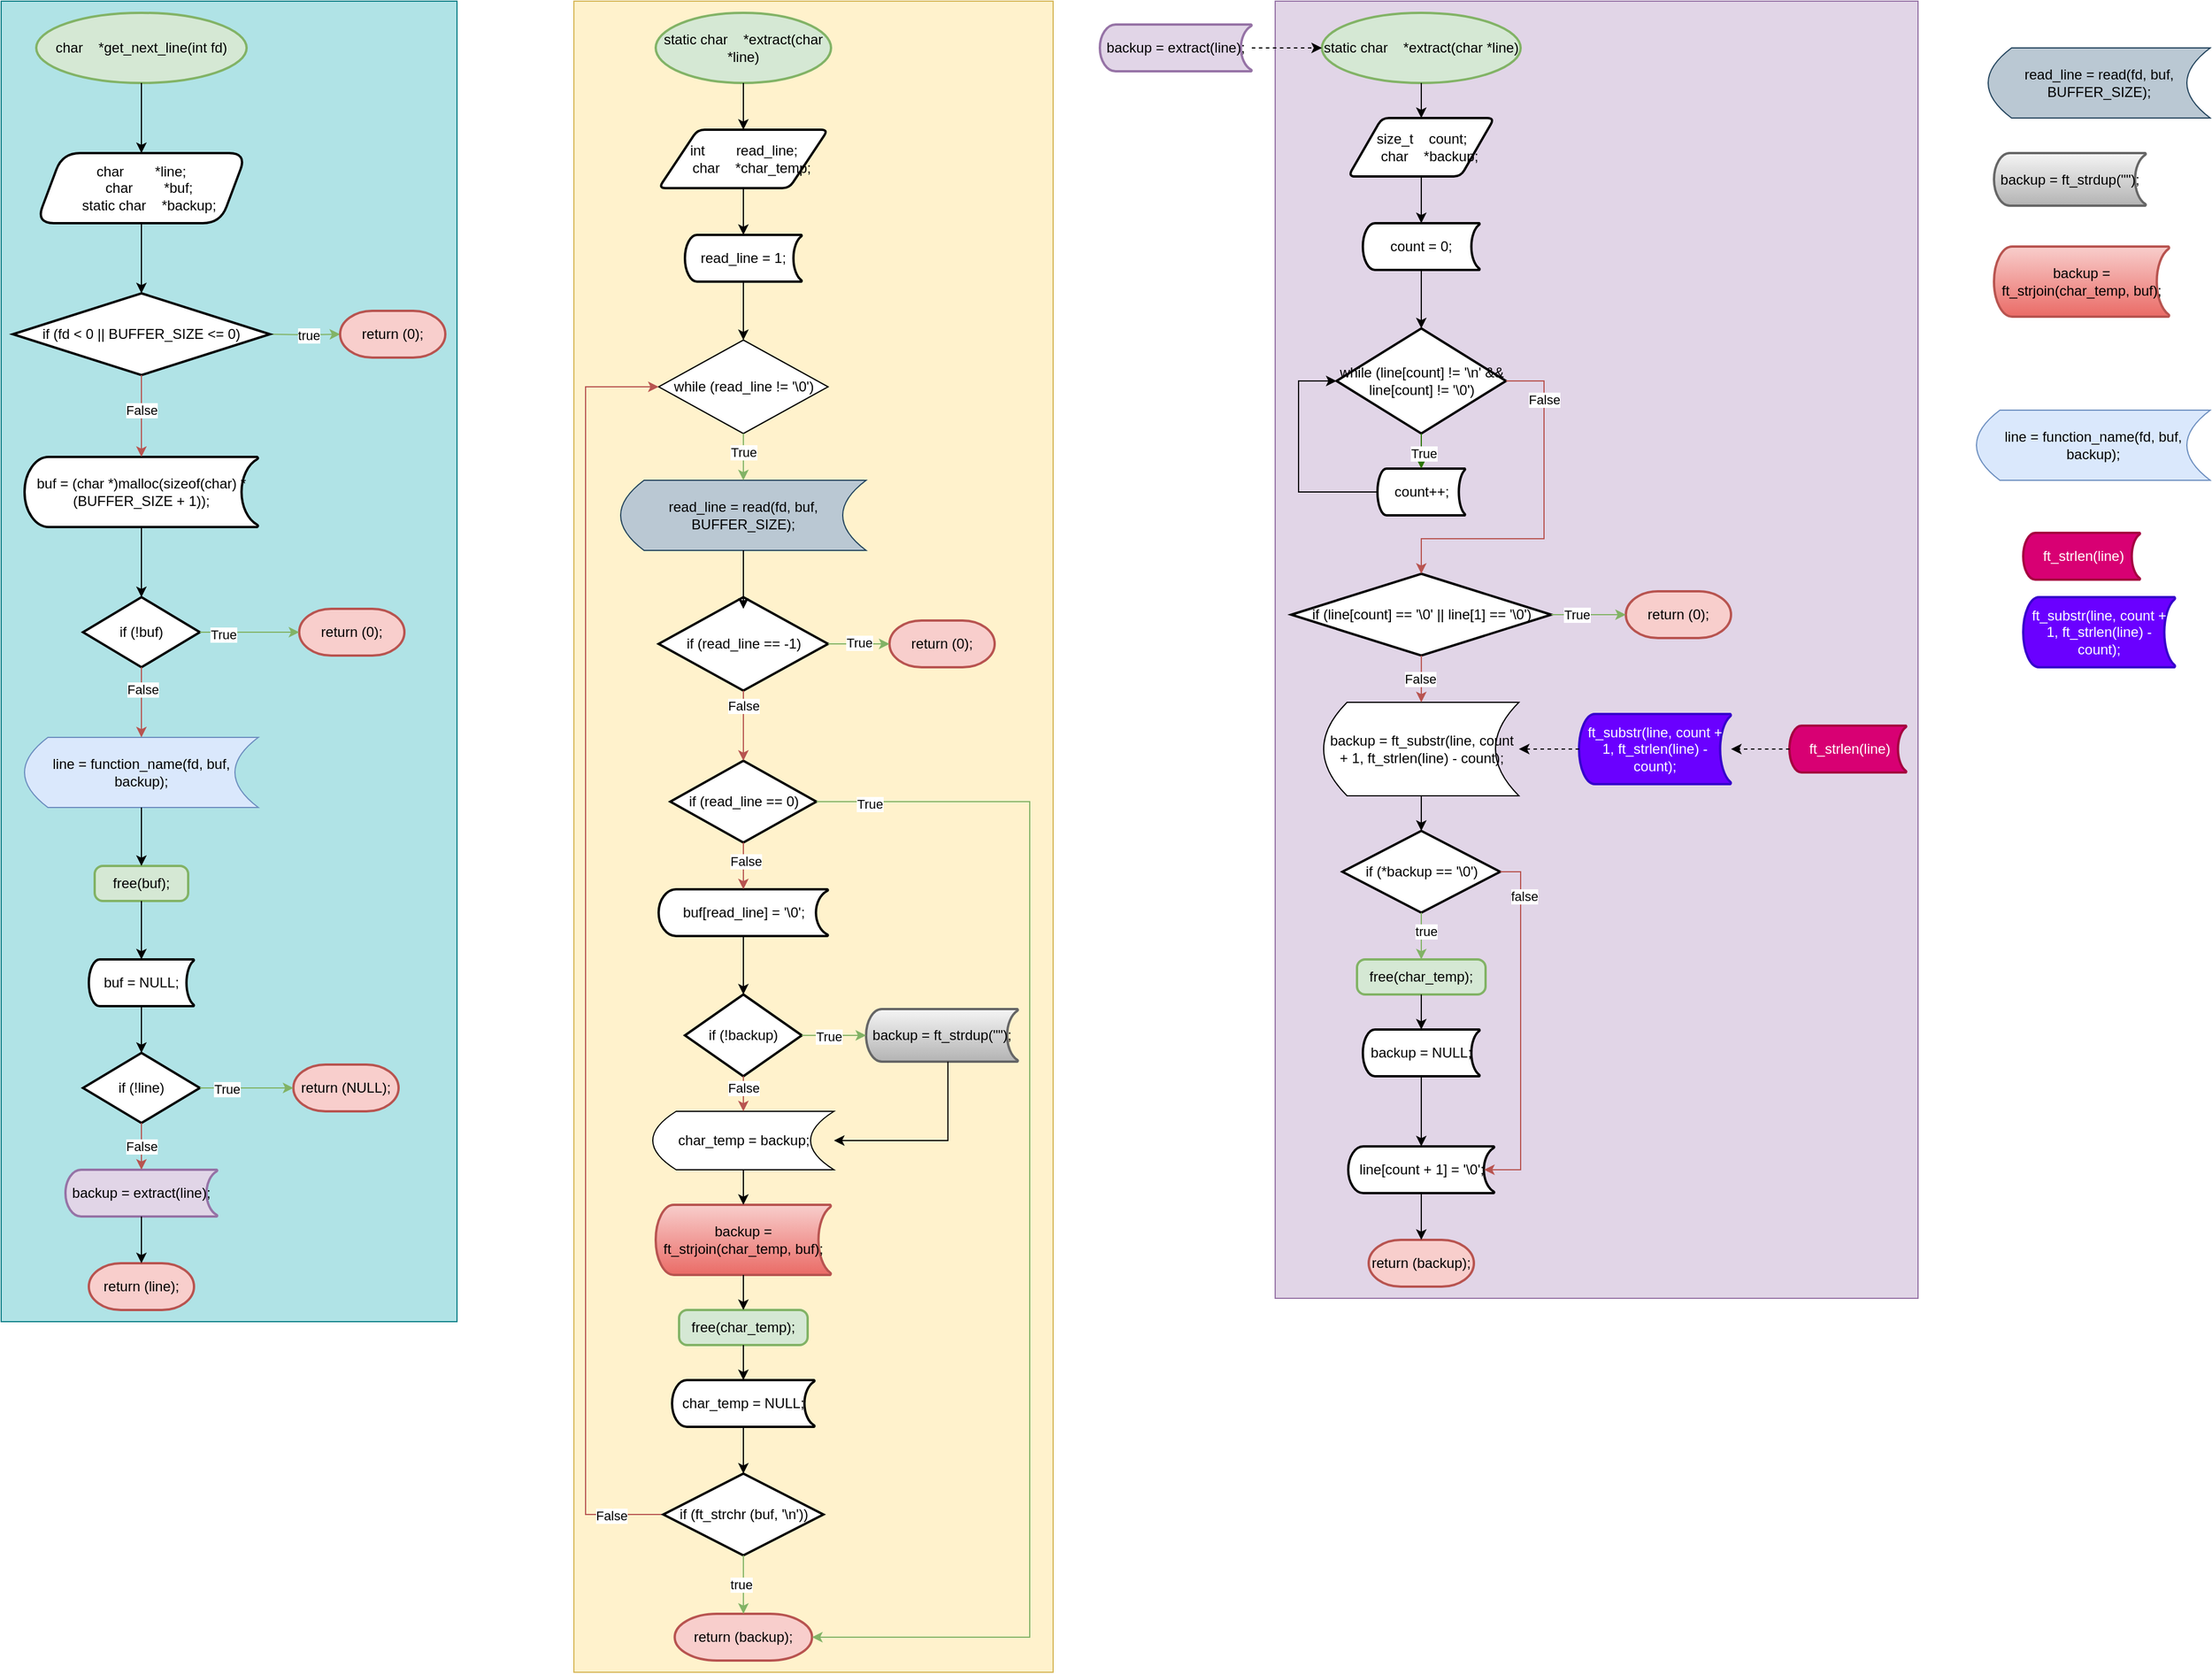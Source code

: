 <mxfile version="21.6.8" type="github">
  <diagram name="Page-1" id="OSPce-yFw67WcBIM2orQ">
    <mxGraphModel dx="1289" dy="1126" grid="1" gridSize="10" guides="1" tooltips="1" connect="1" arrows="1" fold="1" page="1" pageScale="1" pageWidth="850" pageHeight="1100" math="0" shadow="0">
      <root>
        <mxCell id="0" />
        <mxCell id="1" parent="0" />
        <mxCell id="i4OlTnIS3b3Mg1XfSlxI-17" value="line = function_name(fd, buf, backup);" style="shape=dataStorage;whiteSpace=wrap;html=1;fixedSize=1;fillColor=#dae8fc;strokeColor=#6c8ebf;" vertex="1" parent="1">
          <mxGeometry x="1690" y="350" width="200" height="60" as="geometry" />
        </mxCell>
        <mxCell id="i4OlTnIS3b3Mg1XfSlxI-40" value="" style="group" vertex="1" connectable="0" parent="1">
          <mxGeometry width="390" height="1130" as="geometry" />
        </mxCell>
        <mxCell id="i4OlTnIS3b3Mg1XfSlxI-39" value="" style="group;fillColor=#b0e3e6;strokeColor=#0e8088;container=0;" vertex="1" connectable="0" parent="i4OlTnIS3b3Mg1XfSlxI-40">
          <mxGeometry width="390" height="1130" as="geometry" />
        </mxCell>
        <mxCell id="i4OlTnIS3b3Mg1XfSlxI-1" value="char&amp;nbsp;&amp;nbsp;&amp;nbsp; *get_next_line(int fd)" style="strokeWidth=2;html=1;shape=mxgraph.flowchart.start_1;whiteSpace=wrap;fillColor=#d5e8d4;strokeColor=#82b366;" vertex="1" parent="i4OlTnIS3b3Mg1XfSlxI-40">
          <mxGeometry x="30" y="10" width="180" height="60" as="geometry" />
        </mxCell>
        <mxCell id="i4OlTnIS3b3Mg1XfSlxI-2" value="char&amp;nbsp;&amp;nbsp;&amp;nbsp; &amp;nbsp;&amp;nbsp;&amp;nbsp; *line;&lt;br&gt;&amp;nbsp;&amp;nbsp; &amp;nbsp;char&amp;nbsp;&amp;nbsp;&amp;nbsp; &amp;nbsp;&amp;nbsp;&amp;nbsp; *buf;&lt;br&gt;&amp;nbsp;&amp;nbsp; &amp;nbsp;static char&amp;nbsp;&amp;nbsp;&amp;nbsp; *backup;" style="shape=parallelogram;html=1;strokeWidth=2;perimeter=parallelogramPerimeter;whiteSpace=wrap;rounded=1;arcSize=30;size=0.125;" vertex="1" parent="i4OlTnIS3b3Mg1XfSlxI-40">
          <mxGeometry x="30" y="130" width="180" height="60" as="geometry" />
        </mxCell>
        <mxCell id="i4OlTnIS3b3Mg1XfSlxI-3" style="edgeStyle=orthogonalEdgeStyle;rounded=0;orthogonalLoop=1;jettySize=auto;html=1;" edge="1" parent="i4OlTnIS3b3Mg1XfSlxI-40" source="i4OlTnIS3b3Mg1XfSlxI-1" target="i4OlTnIS3b3Mg1XfSlxI-2">
          <mxGeometry relative="1" as="geometry" />
        </mxCell>
        <mxCell id="i4OlTnIS3b3Mg1XfSlxI-28" style="edgeStyle=orthogonalEdgeStyle;rounded=0;orthogonalLoop=1;jettySize=auto;html=1;fillColor=#d5e8d4;strokeColor=#82b366;entryX=0;entryY=0.5;entryDx=0;entryDy=0;entryPerimeter=0;" edge="1" parent="i4OlTnIS3b3Mg1XfSlxI-40" target="i4OlTnIS3b3Mg1XfSlxI-7">
          <mxGeometry relative="1" as="geometry">
            <mxPoint x="228" y="285" as="sourcePoint" />
            <mxPoint x="288" y="285" as="targetPoint" />
          </mxGeometry>
        </mxCell>
        <mxCell id="i4OlTnIS3b3Mg1XfSlxI-31" value="true" style="edgeLabel;html=1;align=center;verticalAlign=middle;resizable=0;points=[];" vertex="1" connectable="0" parent="i4OlTnIS3b3Mg1XfSlxI-28">
          <mxGeometry y="-3" relative="1" as="geometry">
            <mxPoint as="offset" />
          </mxGeometry>
        </mxCell>
        <mxCell id="i4OlTnIS3b3Mg1XfSlxI-4" value="if (fd &amp;lt; 0 || BUFFER_SIZE &amp;lt;= 0)" style="strokeWidth=2;html=1;shape=mxgraph.flowchart.decision;whiteSpace=wrap;" vertex="1" parent="i4OlTnIS3b3Mg1XfSlxI-40">
          <mxGeometry x="10" y="250" width="220" height="70" as="geometry" />
        </mxCell>
        <mxCell id="i4OlTnIS3b3Mg1XfSlxI-18" style="edgeStyle=orthogonalEdgeStyle;rounded=0;orthogonalLoop=1;jettySize=auto;html=1;" edge="1" parent="i4OlTnIS3b3Mg1XfSlxI-40" source="i4OlTnIS3b3Mg1XfSlxI-2" target="i4OlTnIS3b3Mg1XfSlxI-4">
          <mxGeometry relative="1" as="geometry" />
        </mxCell>
        <mxCell id="i4OlTnIS3b3Mg1XfSlxI-5" value="buf = (char *)malloc(sizeof(char) * (BUFFER_SIZE + 1));" style="strokeWidth=2;html=1;shape=mxgraph.flowchart.stored_data;whiteSpace=wrap;" vertex="1" parent="i4OlTnIS3b3Mg1XfSlxI-40">
          <mxGeometry x="20" y="390" width="200" height="60" as="geometry" />
        </mxCell>
        <mxCell id="i4OlTnIS3b3Mg1XfSlxI-19" style="edgeStyle=orthogonalEdgeStyle;rounded=0;orthogonalLoop=1;jettySize=auto;html=1;fillColor=#f8cecc;strokeColor=#b85450;" edge="1" parent="i4OlTnIS3b3Mg1XfSlxI-40" source="i4OlTnIS3b3Mg1XfSlxI-4" target="i4OlTnIS3b3Mg1XfSlxI-5">
          <mxGeometry relative="1" as="geometry" />
        </mxCell>
        <mxCell id="i4OlTnIS3b3Mg1XfSlxI-36" value="False" style="edgeLabel;html=1;align=center;verticalAlign=middle;resizable=0;points=[];" vertex="1" connectable="0" parent="i4OlTnIS3b3Mg1XfSlxI-19">
          <mxGeometry x="0.057" y="2" relative="1" as="geometry">
            <mxPoint x="-2" y="-7" as="offset" />
          </mxGeometry>
        </mxCell>
        <mxCell id="i4OlTnIS3b3Mg1XfSlxI-6" value="if (!buf)" style="strokeWidth=2;html=1;shape=mxgraph.flowchart.decision;whiteSpace=wrap;" vertex="1" parent="i4OlTnIS3b3Mg1XfSlxI-40">
          <mxGeometry x="70" y="510" width="100" height="60" as="geometry" />
        </mxCell>
        <mxCell id="i4OlTnIS3b3Mg1XfSlxI-20" style="edgeStyle=orthogonalEdgeStyle;rounded=0;orthogonalLoop=1;jettySize=auto;html=1;" edge="1" parent="i4OlTnIS3b3Mg1XfSlxI-40" source="i4OlTnIS3b3Mg1XfSlxI-5" target="i4OlTnIS3b3Mg1XfSlxI-6">
          <mxGeometry relative="1" as="geometry" />
        </mxCell>
        <mxCell id="i4OlTnIS3b3Mg1XfSlxI-7" value="return (0);" style="strokeWidth=2;html=1;shape=mxgraph.flowchart.terminator;whiteSpace=wrap;fillColor=#f8cecc;strokeColor=#b85450;" vertex="1" parent="i4OlTnIS3b3Mg1XfSlxI-40">
          <mxGeometry x="290" y="265" width="90" height="40" as="geometry" />
        </mxCell>
        <mxCell id="i4OlTnIS3b3Mg1XfSlxI-8" value="return (0);" style="strokeWidth=2;html=1;shape=mxgraph.flowchart.terminator;whiteSpace=wrap;fillColor=#f8cecc;strokeColor=#b85450;" vertex="1" parent="i4OlTnIS3b3Mg1XfSlxI-40">
          <mxGeometry x="255" y="520" width="90" height="40" as="geometry" />
        </mxCell>
        <mxCell id="i4OlTnIS3b3Mg1XfSlxI-27" style="edgeStyle=orthogonalEdgeStyle;rounded=0;orthogonalLoop=1;jettySize=auto;html=1;fillColor=#d5e8d4;strokeColor=#82b366;" edge="1" parent="i4OlTnIS3b3Mg1XfSlxI-40" source="i4OlTnIS3b3Mg1XfSlxI-6" target="i4OlTnIS3b3Mg1XfSlxI-8">
          <mxGeometry relative="1" as="geometry" />
        </mxCell>
        <mxCell id="i4OlTnIS3b3Mg1XfSlxI-32" value="True" style="edgeLabel;html=1;align=center;verticalAlign=middle;resizable=0;points=[];" vertex="1" connectable="0" parent="i4OlTnIS3b3Mg1XfSlxI-27">
          <mxGeometry x="-0.529" y="-2" relative="1" as="geometry">
            <mxPoint as="offset" />
          </mxGeometry>
        </mxCell>
        <mxCell id="i4OlTnIS3b3Mg1XfSlxI-9" value="line = function_name(fd, buf, backup);" style="shape=dataStorage;whiteSpace=wrap;html=1;fixedSize=1;fillColor=#dae8fc;strokeColor=#6c8ebf;" vertex="1" parent="i4OlTnIS3b3Mg1XfSlxI-40">
          <mxGeometry x="20" y="630" width="200" height="60" as="geometry" />
        </mxCell>
        <mxCell id="i4OlTnIS3b3Mg1XfSlxI-21" style="edgeStyle=orthogonalEdgeStyle;rounded=0;orthogonalLoop=1;jettySize=auto;html=1;entryX=0.5;entryY=0;entryDx=0;entryDy=0;fillColor=#f8cecc;strokeColor=#b85450;" edge="1" parent="i4OlTnIS3b3Mg1XfSlxI-40" source="i4OlTnIS3b3Mg1XfSlxI-6" target="i4OlTnIS3b3Mg1XfSlxI-9">
          <mxGeometry relative="1" as="geometry" />
        </mxCell>
        <mxCell id="i4OlTnIS3b3Mg1XfSlxI-35" value="False" style="edgeLabel;html=1;align=center;verticalAlign=middle;resizable=0;points=[];" vertex="1" connectable="0" parent="i4OlTnIS3b3Mg1XfSlxI-21">
          <mxGeometry x="-0.367" y="1" relative="1" as="geometry">
            <mxPoint as="offset" />
          </mxGeometry>
        </mxCell>
        <mxCell id="i4OlTnIS3b3Mg1XfSlxI-11" value="free(buf);" style="rounded=1;whiteSpace=wrap;html=1;absoluteArcSize=1;arcSize=14;strokeWidth=2;fillColor=#d5e8d4;strokeColor=#82b366;" vertex="1" parent="i4OlTnIS3b3Mg1XfSlxI-40">
          <mxGeometry x="80" y="740" width="80" height="30" as="geometry" />
        </mxCell>
        <mxCell id="i4OlTnIS3b3Mg1XfSlxI-22" style="edgeStyle=orthogonalEdgeStyle;rounded=0;orthogonalLoop=1;jettySize=auto;html=1;" edge="1" parent="i4OlTnIS3b3Mg1XfSlxI-40" source="i4OlTnIS3b3Mg1XfSlxI-9" target="i4OlTnIS3b3Mg1XfSlxI-11">
          <mxGeometry relative="1" as="geometry" />
        </mxCell>
        <mxCell id="i4OlTnIS3b3Mg1XfSlxI-12" value="buf = NULL;" style="strokeWidth=2;html=1;shape=mxgraph.flowchart.stored_data;whiteSpace=wrap;" vertex="1" parent="i4OlTnIS3b3Mg1XfSlxI-40">
          <mxGeometry x="75" y="820" width="90" height="40" as="geometry" />
        </mxCell>
        <mxCell id="i4OlTnIS3b3Mg1XfSlxI-23" style="edgeStyle=orthogonalEdgeStyle;rounded=0;orthogonalLoop=1;jettySize=auto;html=1;entryX=0.5;entryY=0;entryDx=0;entryDy=0;entryPerimeter=0;" edge="1" parent="i4OlTnIS3b3Mg1XfSlxI-40" source="i4OlTnIS3b3Mg1XfSlxI-11" target="i4OlTnIS3b3Mg1XfSlxI-12">
          <mxGeometry relative="1" as="geometry" />
        </mxCell>
        <mxCell id="i4OlTnIS3b3Mg1XfSlxI-13" value="if (!line)" style="strokeWidth=2;html=1;shape=mxgraph.flowchart.decision;whiteSpace=wrap;" vertex="1" parent="i4OlTnIS3b3Mg1XfSlxI-40">
          <mxGeometry x="70" y="900" width="100" height="60" as="geometry" />
        </mxCell>
        <mxCell id="i4OlTnIS3b3Mg1XfSlxI-24" style="edgeStyle=orthogonalEdgeStyle;rounded=0;orthogonalLoop=1;jettySize=auto;html=1;" edge="1" parent="i4OlTnIS3b3Mg1XfSlxI-40" source="i4OlTnIS3b3Mg1XfSlxI-12" target="i4OlTnIS3b3Mg1XfSlxI-13">
          <mxGeometry relative="1" as="geometry" />
        </mxCell>
        <mxCell id="i4OlTnIS3b3Mg1XfSlxI-14" value="backup = extract(line);" style="strokeWidth=2;html=1;shape=mxgraph.flowchart.stored_data;whiteSpace=wrap;fillColor=#e1d5e7;strokeColor=#9673a6;" vertex="1" parent="i4OlTnIS3b3Mg1XfSlxI-40">
          <mxGeometry x="55" y="1000" width="130" height="40" as="geometry" />
        </mxCell>
        <mxCell id="i4OlTnIS3b3Mg1XfSlxI-25" style="edgeStyle=orthogonalEdgeStyle;rounded=0;orthogonalLoop=1;jettySize=auto;html=1;fillColor=#f8cecc;strokeColor=#b85450;" edge="1" parent="i4OlTnIS3b3Mg1XfSlxI-40" source="i4OlTnIS3b3Mg1XfSlxI-13" target="i4OlTnIS3b3Mg1XfSlxI-14">
          <mxGeometry relative="1" as="geometry" />
        </mxCell>
        <mxCell id="i4OlTnIS3b3Mg1XfSlxI-34" value="False" style="edgeLabel;html=1;align=center;verticalAlign=middle;resizable=0;points=[];" vertex="1" connectable="0" parent="i4OlTnIS3b3Mg1XfSlxI-25">
          <mxGeometry relative="1" as="geometry">
            <mxPoint as="offset" />
          </mxGeometry>
        </mxCell>
        <mxCell id="i4OlTnIS3b3Mg1XfSlxI-15" value="return (line);" style="strokeWidth=2;html=1;shape=mxgraph.flowchart.terminator;whiteSpace=wrap;fillColor=#f8cecc;strokeColor=#b85450;" vertex="1" parent="i4OlTnIS3b3Mg1XfSlxI-40">
          <mxGeometry x="75" y="1080" width="90" height="40" as="geometry" />
        </mxCell>
        <mxCell id="i4OlTnIS3b3Mg1XfSlxI-26" style="edgeStyle=orthogonalEdgeStyle;rounded=0;orthogonalLoop=1;jettySize=auto;html=1;" edge="1" parent="i4OlTnIS3b3Mg1XfSlxI-40" source="i4OlTnIS3b3Mg1XfSlxI-14" target="i4OlTnIS3b3Mg1XfSlxI-15">
          <mxGeometry relative="1" as="geometry" />
        </mxCell>
        <mxCell id="i4OlTnIS3b3Mg1XfSlxI-29" value="return (NULL);" style="strokeWidth=2;html=1;shape=mxgraph.flowchart.terminator;whiteSpace=wrap;fillColor=#f8cecc;strokeColor=#b85450;" vertex="1" parent="i4OlTnIS3b3Mg1XfSlxI-40">
          <mxGeometry x="250" y="910" width="90" height="40" as="geometry" />
        </mxCell>
        <mxCell id="i4OlTnIS3b3Mg1XfSlxI-30" style="edgeStyle=orthogonalEdgeStyle;rounded=0;orthogonalLoop=1;jettySize=auto;html=1;fillColor=#d5e8d4;strokeColor=#82b366;" edge="1" parent="i4OlTnIS3b3Mg1XfSlxI-40" source="i4OlTnIS3b3Mg1XfSlxI-13" target="i4OlTnIS3b3Mg1XfSlxI-29">
          <mxGeometry relative="1" as="geometry" />
        </mxCell>
        <mxCell id="i4OlTnIS3b3Mg1XfSlxI-33" value="True" style="edgeLabel;html=1;align=center;verticalAlign=middle;resizable=0;points=[];" vertex="1" connectable="0" parent="i4OlTnIS3b3Mg1XfSlxI-30">
          <mxGeometry x="-0.425" y="-1" relative="1" as="geometry">
            <mxPoint as="offset" />
          </mxGeometry>
        </mxCell>
        <mxCell id="i4OlTnIS3b3Mg1XfSlxI-46" value="read_line = read(fd, buf, BUFFER_SIZE);" style="shape=dataStorage;whiteSpace=wrap;html=1;fixedSize=1;fillColor=#bac8d3;strokeColor=#23445d;" vertex="1" parent="1">
          <mxGeometry x="1700" y="40" width="190" height="60" as="geometry" />
        </mxCell>
        <mxCell id="i4OlTnIS3b3Mg1XfSlxI-52" value="backup = ft_strdup(&quot;&quot;);" style="strokeWidth=2;html=1;shape=mxgraph.flowchart.stored_data;whiteSpace=wrap;fillColor=#f5f5f5;gradientColor=#b3b3b3;strokeColor=#666666;" vertex="1" parent="1">
          <mxGeometry x="1705" y="130" width="130" height="45" as="geometry" />
        </mxCell>
        <mxCell id="i4OlTnIS3b3Mg1XfSlxI-55" value="backup = ft_strjoin(char_temp, buf);" style="strokeWidth=2;html=1;shape=mxgraph.flowchart.stored_data;whiteSpace=wrap;fillColor=#f8cecc;gradientColor=#ea6b66;strokeColor=#b85450;" vertex="1" parent="1">
          <mxGeometry x="1705" y="210" width="150" height="60" as="geometry" />
        </mxCell>
        <mxCell id="i4OlTnIS3b3Mg1XfSlxI-141" value="&amp;nbsp;ft_strlen(line)" style="strokeWidth=2;html=1;shape=mxgraph.flowchart.stored_data;whiteSpace=wrap;fillColor=#d80073;strokeColor=#A50040;fontColor=#ffffff;" vertex="1" parent="1">
          <mxGeometry x="1730" y="455" width="100" height="40" as="geometry" />
        </mxCell>
        <mxCell id="i4OlTnIS3b3Mg1XfSlxI-142" value="ft_substr(line, count + 1, ft_strlen(line) - count);" style="strokeWidth=2;html=1;shape=mxgraph.flowchart.stored_data;whiteSpace=wrap;fillColor=#6a00ff;strokeColor=#3700CC;fontColor=#ffffff;" vertex="1" parent="1">
          <mxGeometry x="1730" y="510" width="130" height="60" as="geometry" />
        </mxCell>
        <mxCell id="i4OlTnIS3b3Mg1XfSlxI-127" value="" style="group" vertex="1" connectable="0" parent="1">
          <mxGeometry x="480" width="420" height="1430" as="geometry" />
        </mxCell>
        <mxCell id="i4OlTnIS3b3Mg1XfSlxI-129" value="" style="group" vertex="1" connectable="0" parent="i4OlTnIS3b3Mg1XfSlxI-127">
          <mxGeometry x="10" width="410" height="1430" as="geometry" />
        </mxCell>
        <mxCell id="i4OlTnIS3b3Mg1XfSlxI-126" value="" style="group;fillColor=#fff2cc;strokeColor=#d6b656;container=0;" vertex="1" connectable="0" parent="i4OlTnIS3b3Mg1XfSlxI-129">
          <mxGeometry width="410" height="1430" as="geometry" />
        </mxCell>
        <mxCell id="i4OlTnIS3b3Mg1XfSlxI-41" value="static char&amp;nbsp;&amp;nbsp;&amp;nbsp; *extract(char *line)" style="strokeWidth=2;html=1;shape=mxgraph.flowchart.start_1;whiteSpace=wrap;fillColor=#d5e8d4;strokeColor=#82b366;" vertex="1" parent="i4OlTnIS3b3Mg1XfSlxI-129">
          <mxGeometry x="70" y="10" width="150" height="60" as="geometry" />
        </mxCell>
        <mxCell id="i4OlTnIS3b3Mg1XfSlxI-42" value="int&amp;nbsp;&amp;nbsp;&amp;nbsp; &amp;nbsp;&amp;nbsp;&amp;nbsp; read_line;&lt;br&gt;&amp;nbsp;&amp;nbsp; &amp;nbsp;char&amp;nbsp;&amp;nbsp;&amp;nbsp; *char_temp;" style="shape=parallelogram;html=1;strokeWidth=2;perimeter=parallelogramPerimeter;whiteSpace=wrap;rounded=1;arcSize=12;size=0.23;" vertex="1" parent="i4OlTnIS3b3Mg1XfSlxI-129">
          <mxGeometry x="72.5" y="110" width="145" height="50" as="geometry" />
        </mxCell>
        <mxCell id="i4OlTnIS3b3Mg1XfSlxI-98" style="edgeStyle=orthogonalEdgeStyle;rounded=0;orthogonalLoop=1;jettySize=auto;html=1;" edge="1" parent="i4OlTnIS3b3Mg1XfSlxI-129" source="i4OlTnIS3b3Mg1XfSlxI-41" target="i4OlTnIS3b3Mg1XfSlxI-42">
          <mxGeometry relative="1" as="geometry" />
        </mxCell>
        <mxCell id="i4OlTnIS3b3Mg1XfSlxI-43" value="read_line = 1;" style="strokeWidth=2;html=1;shape=mxgraph.flowchart.stored_data;whiteSpace=wrap;" vertex="1" parent="i4OlTnIS3b3Mg1XfSlxI-129">
          <mxGeometry x="95" y="200" width="100" height="40" as="geometry" />
        </mxCell>
        <mxCell id="i4OlTnIS3b3Mg1XfSlxI-99" style="edgeStyle=orthogonalEdgeStyle;rounded=0;orthogonalLoop=1;jettySize=auto;html=1;entryX=0.5;entryY=0;entryDx=0;entryDy=0;entryPerimeter=0;" edge="1" parent="i4OlTnIS3b3Mg1XfSlxI-129" source="i4OlTnIS3b3Mg1XfSlxI-42" target="i4OlTnIS3b3Mg1XfSlxI-43">
          <mxGeometry relative="1" as="geometry" />
        </mxCell>
        <mxCell id="i4OlTnIS3b3Mg1XfSlxI-44" value="while (read_line != &#39;\0&#39;)" style="rhombus;whiteSpace=wrap;html=1;" vertex="1" parent="i4OlTnIS3b3Mg1XfSlxI-129">
          <mxGeometry x="72.5" y="290" width="145" height="80" as="geometry" />
        </mxCell>
        <mxCell id="i4OlTnIS3b3Mg1XfSlxI-100" style="edgeStyle=orthogonalEdgeStyle;rounded=0;orthogonalLoop=1;jettySize=auto;html=1;" edge="1" parent="i4OlTnIS3b3Mg1XfSlxI-129" source="i4OlTnIS3b3Mg1XfSlxI-43" target="i4OlTnIS3b3Mg1XfSlxI-44">
          <mxGeometry relative="1" as="geometry" />
        </mxCell>
        <mxCell id="i4OlTnIS3b3Mg1XfSlxI-45" value="read_line = read(fd, buf, BUFFER_SIZE);" style="shape=dataStorage;whiteSpace=wrap;html=1;fixedSize=1;fillColor=#bac8d3;strokeColor=#23445d;" vertex="1" parent="i4OlTnIS3b3Mg1XfSlxI-129">
          <mxGeometry x="40" y="410" width="210" height="60" as="geometry" />
        </mxCell>
        <mxCell id="i4OlTnIS3b3Mg1XfSlxI-101" style="edgeStyle=orthogonalEdgeStyle;rounded=0;orthogonalLoop=1;jettySize=auto;html=1;fillColor=#d5e8d4;strokeColor=#82b366;" edge="1" parent="i4OlTnIS3b3Mg1XfSlxI-129" source="i4OlTnIS3b3Mg1XfSlxI-44" target="i4OlTnIS3b3Mg1XfSlxI-45">
          <mxGeometry relative="1" as="geometry" />
        </mxCell>
        <mxCell id="i4OlTnIS3b3Mg1XfSlxI-105" value="True" style="edgeLabel;html=1;align=center;verticalAlign=middle;resizable=0;points=[];" vertex="1" connectable="0" parent="i4OlTnIS3b3Mg1XfSlxI-101">
          <mxGeometry x="-0.221" relative="1" as="geometry">
            <mxPoint as="offset" />
          </mxGeometry>
        </mxCell>
        <mxCell id="i4OlTnIS3b3Mg1XfSlxI-47" value="if (read_line == -1)" style="strokeWidth=2;html=1;shape=mxgraph.flowchart.decision;whiteSpace=wrap;" vertex="1" parent="i4OlTnIS3b3Mg1XfSlxI-129">
          <mxGeometry x="72.5" y="510" width="145" height="80" as="geometry" />
        </mxCell>
        <mxCell id="i4OlTnIS3b3Mg1XfSlxI-102" style="edgeStyle=orthogonalEdgeStyle;rounded=0;orthogonalLoop=1;jettySize=auto;html=1;entryX=0.5;entryY=0.125;entryDx=0;entryDy=0;entryPerimeter=0;" edge="1" parent="i4OlTnIS3b3Mg1XfSlxI-129" source="i4OlTnIS3b3Mg1XfSlxI-45" target="i4OlTnIS3b3Mg1XfSlxI-47">
          <mxGeometry relative="1" as="geometry" />
        </mxCell>
        <mxCell id="i4OlTnIS3b3Mg1XfSlxI-48" value="if (read_line == 0)" style="strokeWidth=2;html=1;shape=mxgraph.flowchart.decision;whiteSpace=wrap;" vertex="1" parent="i4OlTnIS3b3Mg1XfSlxI-129">
          <mxGeometry x="82.5" y="650" width="125" height="70" as="geometry" />
        </mxCell>
        <mxCell id="i4OlTnIS3b3Mg1XfSlxI-103" style="edgeStyle=orthogonalEdgeStyle;rounded=0;orthogonalLoop=1;jettySize=auto;html=1;fillColor=#f8cecc;strokeColor=#b85450;" edge="1" parent="i4OlTnIS3b3Mg1XfSlxI-129" source="i4OlTnIS3b3Mg1XfSlxI-47" target="i4OlTnIS3b3Mg1XfSlxI-48">
          <mxGeometry relative="1" as="geometry" />
        </mxCell>
        <mxCell id="i4OlTnIS3b3Mg1XfSlxI-104" value="False" style="edgeLabel;html=1;align=center;verticalAlign=middle;resizable=0;points=[];" vertex="1" connectable="0" parent="i4OlTnIS3b3Mg1XfSlxI-103">
          <mxGeometry x="-0.559" relative="1" as="geometry">
            <mxPoint as="offset" />
          </mxGeometry>
        </mxCell>
        <mxCell id="i4OlTnIS3b3Mg1XfSlxI-49" value="buf[read_line] = &#39;\0&#39;;" style="strokeWidth=2;html=1;shape=mxgraph.flowchart.stored_data;whiteSpace=wrap;" vertex="1" parent="i4OlTnIS3b3Mg1XfSlxI-129">
          <mxGeometry x="72.5" y="760" width="145" height="40" as="geometry" />
        </mxCell>
        <mxCell id="i4OlTnIS3b3Mg1XfSlxI-108" style="edgeStyle=orthogonalEdgeStyle;rounded=0;orthogonalLoop=1;jettySize=auto;html=1;fillColor=#f8cecc;strokeColor=#b85450;" edge="1" parent="i4OlTnIS3b3Mg1XfSlxI-129" source="i4OlTnIS3b3Mg1XfSlxI-48" target="i4OlTnIS3b3Mg1XfSlxI-49">
          <mxGeometry relative="1" as="geometry" />
        </mxCell>
        <mxCell id="i4OlTnIS3b3Mg1XfSlxI-110" value="False" style="edgeLabel;html=1;align=center;verticalAlign=middle;resizable=0;points=[];" vertex="1" connectable="0" parent="i4OlTnIS3b3Mg1XfSlxI-108">
          <mxGeometry x="-0.191" y="2" relative="1" as="geometry">
            <mxPoint as="offset" />
          </mxGeometry>
        </mxCell>
        <mxCell id="i4OlTnIS3b3Mg1XfSlxI-50" value="if (!backup)" style="strokeWidth=2;html=1;shape=mxgraph.flowchart.decision;whiteSpace=wrap;" vertex="1" parent="i4OlTnIS3b3Mg1XfSlxI-129">
          <mxGeometry x="95" y="850" width="100" height="70" as="geometry" />
        </mxCell>
        <mxCell id="i4OlTnIS3b3Mg1XfSlxI-111" style="edgeStyle=orthogonalEdgeStyle;rounded=0;orthogonalLoop=1;jettySize=auto;html=1;entryX=0.5;entryY=0;entryDx=0;entryDy=0;entryPerimeter=0;" edge="1" parent="i4OlTnIS3b3Mg1XfSlxI-129" source="i4OlTnIS3b3Mg1XfSlxI-49" target="i4OlTnIS3b3Mg1XfSlxI-50">
          <mxGeometry relative="1" as="geometry" />
        </mxCell>
        <mxCell id="i4OlTnIS3b3Mg1XfSlxI-51" value="backup = ft_strdup(&quot;&quot;);" style="strokeWidth=2;html=1;shape=mxgraph.flowchart.stored_data;whiteSpace=wrap;fillColor=#f5f5f5;gradientColor=#b3b3b3;strokeColor=#666666;" vertex="1" parent="i4OlTnIS3b3Mg1XfSlxI-129">
          <mxGeometry x="250" y="862.5" width="130" height="45" as="geometry" />
        </mxCell>
        <mxCell id="i4OlTnIS3b3Mg1XfSlxI-112" style="edgeStyle=orthogonalEdgeStyle;rounded=0;orthogonalLoop=1;jettySize=auto;html=1;fillColor=#d5e8d4;strokeColor=#82b366;" edge="1" parent="i4OlTnIS3b3Mg1XfSlxI-129" source="i4OlTnIS3b3Mg1XfSlxI-50" target="i4OlTnIS3b3Mg1XfSlxI-51">
          <mxGeometry relative="1" as="geometry" />
        </mxCell>
        <mxCell id="i4OlTnIS3b3Mg1XfSlxI-113" value="True" style="edgeLabel;html=1;align=center;verticalAlign=middle;resizable=0;points=[];" vertex="1" connectable="0" parent="i4OlTnIS3b3Mg1XfSlxI-112">
          <mxGeometry x="-0.181" y="-1" relative="1" as="geometry">
            <mxPoint as="offset" />
          </mxGeometry>
        </mxCell>
        <mxCell id="i4OlTnIS3b3Mg1XfSlxI-53" value="char_temp = backup;" style="shape=dataStorage;whiteSpace=wrap;html=1;fixedSize=1;" vertex="1" parent="i4OlTnIS3b3Mg1XfSlxI-129">
          <mxGeometry x="67.5" y="950" width="155" height="50" as="geometry" />
        </mxCell>
        <mxCell id="i4OlTnIS3b3Mg1XfSlxI-114" style="edgeStyle=orthogonalEdgeStyle;rounded=0;orthogonalLoop=1;jettySize=auto;html=1;fillColor=#f8cecc;strokeColor=#b85450;" edge="1" parent="i4OlTnIS3b3Mg1XfSlxI-129" source="i4OlTnIS3b3Mg1XfSlxI-50" target="i4OlTnIS3b3Mg1XfSlxI-53">
          <mxGeometry relative="1" as="geometry" />
        </mxCell>
        <mxCell id="i4OlTnIS3b3Mg1XfSlxI-115" value="False" style="edgeLabel;html=1;align=center;verticalAlign=middle;resizable=0;points=[];" vertex="1" connectable="0" parent="i4OlTnIS3b3Mg1XfSlxI-114">
          <mxGeometry x="0.541" y="5" relative="1" as="geometry">
            <mxPoint x="-5" y="-9" as="offset" />
          </mxGeometry>
        </mxCell>
        <mxCell id="i4OlTnIS3b3Mg1XfSlxI-116" style="edgeStyle=orthogonalEdgeStyle;rounded=0;orthogonalLoop=1;jettySize=auto;html=1;" edge="1" parent="i4OlTnIS3b3Mg1XfSlxI-129" source="i4OlTnIS3b3Mg1XfSlxI-51" target="i4OlTnIS3b3Mg1XfSlxI-53">
          <mxGeometry relative="1" as="geometry">
            <Array as="points">
              <mxPoint x="320" y="975" />
            </Array>
          </mxGeometry>
        </mxCell>
        <mxCell id="i4OlTnIS3b3Mg1XfSlxI-54" value="backup = ft_strjoin(char_temp, buf);" style="strokeWidth=2;html=1;shape=mxgraph.flowchart.stored_data;whiteSpace=wrap;fillColor=#f8cecc;gradientColor=#ea6b66;strokeColor=#b85450;" vertex="1" parent="i4OlTnIS3b3Mg1XfSlxI-129">
          <mxGeometry x="70" y="1030" width="150" height="60" as="geometry" />
        </mxCell>
        <mxCell id="i4OlTnIS3b3Mg1XfSlxI-117" style="edgeStyle=orthogonalEdgeStyle;rounded=0;orthogonalLoop=1;jettySize=auto;html=1;" edge="1" parent="i4OlTnIS3b3Mg1XfSlxI-129" source="i4OlTnIS3b3Mg1XfSlxI-53" target="i4OlTnIS3b3Mg1XfSlxI-54">
          <mxGeometry relative="1" as="geometry" />
        </mxCell>
        <mxCell id="i4OlTnIS3b3Mg1XfSlxI-91" value="free(char_temp);" style="rounded=1;whiteSpace=wrap;html=1;absoluteArcSize=1;arcSize=14;strokeWidth=2;fillColor=#d5e8d4;strokeColor=#82b366;" vertex="1" parent="i4OlTnIS3b3Mg1XfSlxI-129">
          <mxGeometry x="90" y="1120" width="110" height="30" as="geometry" />
        </mxCell>
        <mxCell id="i4OlTnIS3b3Mg1XfSlxI-118" style="edgeStyle=orthogonalEdgeStyle;rounded=0;orthogonalLoop=1;jettySize=auto;html=1;" edge="1" parent="i4OlTnIS3b3Mg1XfSlxI-129" source="i4OlTnIS3b3Mg1XfSlxI-54" target="i4OlTnIS3b3Mg1XfSlxI-91">
          <mxGeometry relative="1" as="geometry" />
        </mxCell>
        <mxCell id="i4OlTnIS3b3Mg1XfSlxI-92" value="char_temp = NULL;" style="strokeWidth=2;html=1;shape=mxgraph.flowchart.stored_data;whiteSpace=wrap;" vertex="1" parent="i4OlTnIS3b3Mg1XfSlxI-129">
          <mxGeometry x="84" y="1180" width="122" height="40" as="geometry" />
        </mxCell>
        <mxCell id="i4OlTnIS3b3Mg1XfSlxI-119" style="edgeStyle=orthogonalEdgeStyle;rounded=0;orthogonalLoop=1;jettySize=auto;html=1;entryX=0.5;entryY=0;entryDx=0;entryDy=0;entryPerimeter=0;" edge="1" parent="i4OlTnIS3b3Mg1XfSlxI-129" source="i4OlTnIS3b3Mg1XfSlxI-91" target="i4OlTnIS3b3Mg1XfSlxI-92">
          <mxGeometry relative="1" as="geometry" />
        </mxCell>
        <mxCell id="i4OlTnIS3b3Mg1XfSlxI-122" style="edgeStyle=orthogonalEdgeStyle;rounded=0;orthogonalLoop=1;jettySize=auto;html=1;entryX=0;entryY=0.5;entryDx=0;entryDy=0;fillColor=#f8cecc;strokeColor=#b85450;" edge="1" parent="i4OlTnIS3b3Mg1XfSlxI-129" source="i4OlTnIS3b3Mg1XfSlxI-93" target="i4OlTnIS3b3Mg1XfSlxI-44">
          <mxGeometry relative="1" as="geometry">
            <Array as="points">
              <mxPoint x="10" y="1295" />
              <mxPoint x="10" y="330" />
            </Array>
          </mxGeometry>
        </mxCell>
        <mxCell id="i4OlTnIS3b3Mg1XfSlxI-123" value="False" style="edgeLabel;html=1;align=center;verticalAlign=middle;resizable=0;points=[];" vertex="1" connectable="0" parent="i4OlTnIS3b3Mg1XfSlxI-122">
          <mxGeometry x="-0.918" y="1" relative="1" as="geometry">
            <mxPoint as="offset" />
          </mxGeometry>
        </mxCell>
        <mxCell id="i4OlTnIS3b3Mg1XfSlxI-93" value="if (ft_strchr (buf, &#39;\n&#39;))" style="strokeWidth=2;html=1;shape=mxgraph.flowchart.decision;whiteSpace=wrap;" vertex="1" parent="i4OlTnIS3b3Mg1XfSlxI-129">
          <mxGeometry x="76.5" y="1260" width="137" height="70" as="geometry" />
        </mxCell>
        <mxCell id="i4OlTnIS3b3Mg1XfSlxI-120" style="edgeStyle=orthogonalEdgeStyle;rounded=0;orthogonalLoop=1;jettySize=auto;html=1;entryX=0.5;entryY=0;entryDx=0;entryDy=0;entryPerimeter=0;" edge="1" parent="i4OlTnIS3b3Mg1XfSlxI-129" source="i4OlTnIS3b3Mg1XfSlxI-92" target="i4OlTnIS3b3Mg1XfSlxI-93">
          <mxGeometry relative="1" as="geometry" />
        </mxCell>
        <mxCell id="i4OlTnIS3b3Mg1XfSlxI-94" value="return (backup);" style="strokeWidth=2;html=1;shape=mxgraph.flowchart.terminator;whiteSpace=wrap;fillColor=#f8cecc;strokeColor=#b85450;" vertex="1" parent="i4OlTnIS3b3Mg1XfSlxI-129">
          <mxGeometry x="86.25" y="1380" width="117.5" height="40" as="geometry" />
        </mxCell>
        <mxCell id="i4OlTnIS3b3Mg1XfSlxI-124" style="edgeStyle=orthogonalEdgeStyle;rounded=0;orthogonalLoop=1;jettySize=auto;html=1;entryX=1;entryY=0.5;entryDx=0;entryDy=0;entryPerimeter=0;fillColor=#d5e8d4;strokeColor=#82b366;" edge="1" parent="i4OlTnIS3b3Mg1XfSlxI-129" source="i4OlTnIS3b3Mg1XfSlxI-48" target="i4OlTnIS3b3Mg1XfSlxI-94">
          <mxGeometry relative="1" as="geometry">
            <Array as="points">
              <mxPoint x="390" y="685" />
              <mxPoint x="390" y="1400" />
            </Array>
          </mxGeometry>
        </mxCell>
        <mxCell id="i4OlTnIS3b3Mg1XfSlxI-125" value="True" style="edgeLabel;html=1;align=center;verticalAlign=middle;resizable=0;points=[];" vertex="1" connectable="0" parent="i4OlTnIS3b3Mg1XfSlxI-124">
          <mxGeometry x="-0.914" y="-2" relative="1" as="geometry">
            <mxPoint x="-1" as="offset" />
          </mxGeometry>
        </mxCell>
        <mxCell id="i4OlTnIS3b3Mg1XfSlxI-96" style="edgeStyle=orthogonalEdgeStyle;rounded=0;orthogonalLoop=1;jettySize=auto;html=1;fillColor=#d5e8d4;gradientColor=#97d077;strokeColor=#82b366;" edge="1" parent="i4OlTnIS3b3Mg1XfSlxI-129" source="i4OlTnIS3b3Mg1XfSlxI-93" target="i4OlTnIS3b3Mg1XfSlxI-94">
          <mxGeometry relative="1" as="geometry" />
        </mxCell>
        <mxCell id="i4OlTnIS3b3Mg1XfSlxI-121" value="true" style="edgeLabel;html=1;align=center;verticalAlign=middle;resizable=0;points=[];" vertex="1" connectable="0" parent="i4OlTnIS3b3Mg1XfSlxI-96">
          <mxGeometry y="-2" relative="1" as="geometry">
            <mxPoint as="offset" />
          </mxGeometry>
        </mxCell>
        <mxCell id="i4OlTnIS3b3Mg1XfSlxI-95" value="return (0);" style="strokeWidth=2;html=1;shape=mxgraph.flowchart.terminator;whiteSpace=wrap;fillColor=#f8cecc;strokeColor=#b85450;" vertex="1" parent="i4OlTnIS3b3Mg1XfSlxI-129">
          <mxGeometry x="270" y="530" width="90" height="40" as="geometry" />
        </mxCell>
        <mxCell id="i4OlTnIS3b3Mg1XfSlxI-106" style="edgeStyle=orthogonalEdgeStyle;rounded=0;orthogonalLoop=1;jettySize=auto;html=1;fillColor=#d5e8d4;strokeColor=#82b366;" edge="1" parent="i4OlTnIS3b3Mg1XfSlxI-129" source="i4OlTnIS3b3Mg1XfSlxI-47" target="i4OlTnIS3b3Mg1XfSlxI-95">
          <mxGeometry relative="1" as="geometry" />
        </mxCell>
        <mxCell id="i4OlTnIS3b3Mg1XfSlxI-107" value="True" style="edgeLabel;html=1;align=center;verticalAlign=middle;resizable=0;points=[];" vertex="1" connectable="0" parent="i4OlTnIS3b3Mg1XfSlxI-106">
          <mxGeometry x="-0.013" y="1" relative="1" as="geometry">
            <mxPoint as="offset" />
          </mxGeometry>
        </mxCell>
        <mxCell id="i4OlTnIS3b3Mg1XfSlxI-179" value="" style="group" vertex="1" connectable="0" parent="1">
          <mxGeometry x="940" width="700" height="1110" as="geometry" />
        </mxCell>
        <mxCell id="i4OlTnIS3b3Mg1XfSlxI-177" value="" style="group" vertex="1" connectable="0" parent="i4OlTnIS3b3Mg1XfSlxI-179">
          <mxGeometry x="150" width="550" height="1110" as="geometry" />
        </mxCell>
        <mxCell id="i4OlTnIS3b3Mg1XfSlxI-176" value="" style="group;fillColor=#e1d5e7;strokeColor=#9673a6;container=0;" vertex="1" connectable="0" parent="i4OlTnIS3b3Mg1XfSlxI-177">
          <mxGeometry width="550" height="1110" as="geometry" />
        </mxCell>
        <mxCell id="i4OlTnIS3b3Mg1XfSlxI-131" value="static char&amp;nbsp;&amp;nbsp;&amp;nbsp; *extract(char *line)" style="strokeWidth=2;html=1;shape=mxgraph.flowchart.start_1;whiteSpace=wrap;fillColor=#d5e8d4;strokeColor=#82b366;" vertex="1" parent="i4OlTnIS3b3Mg1XfSlxI-177">
          <mxGeometry x="40" y="10" width="170" height="60" as="geometry" />
        </mxCell>
        <mxCell id="i4OlTnIS3b3Mg1XfSlxI-132" value="size_t&amp;nbsp;&amp;nbsp;&amp;nbsp; count;&lt;br&gt;&amp;nbsp;&amp;nbsp; &amp;nbsp;char&amp;nbsp;&amp;nbsp;&amp;nbsp; *backup;&lt;br&gt;" style="shape=parallelogram;html=1;strokeWidth=2;perimeter=parallelogramPerimeter;whiteSpace=wrap;rounded=1;arcSize=12;size=0.23;" vertex="1" parent="i4OlTnIS3b3Mg1XfSlxI-177">
          <mxGeometry x="62.5" y="100" width="125" height="50" as="geometry" />
        </mxCell>
        <mxCell id="i4OlTnIS3b3Mg1XfSlxI-153" style="edgeStyle=orthogonalEdgeStyle;rounded=0;orthogonalLoop=1;jettySize=auto;html=1;" edge="1" parent="i4OlTnIS3b3Mg1XfSlxI-177" source="i4OlTnIS3b3Mg1XfSlxI-131" target="i4OlTnIS3b3Mg1XfSlxI-132">
          <mxGeometry relative="1" as="geometry" />
        </mxCell>
        <mxCell id="i4OlTnIS3b3Mg1XfSlxI-135" value="count = 0;" style="strokeWidth=2;html=1;shape=mxgraph.flowchart.stored_data;whiteSpace=wrap;" vertex="1" parent="i4OlTnIS3b3Mg1XfSlxI-177">
          <mxGeometry x="75" y="190" width="100" height="40" as="geometry" />
        </mxCell>
        <mxCell id="i4OlTnIS3b3Mg1XfSlxI-154" style="edgeStyle=orthogonalEdgeStyle;rounded=0;orthogonalLoop=1;jettySize=auto;html=1;" edge="1" parent="i4OlTnIS3b3Mg1XfSlxI-177" source="i4OlTnIS3b3Mg1XfSlxI-132" target="i4OlTnIS3b3Mg1XfSlxI-135">
          <mxGeometry relative="1" as="geometry" />
        </mxCell>
        <mxCell id="i4OlTnIS3b3Mg1XfSlxI-136" value="while (line[count] != &#39;\n&#39; &amp;amp;&amp;amp; line[count] != &#39;\0&#39;)" style="strokeWidth=2;html=1;shape=mxgraph.flowchart.decision;whiteSpace=wrap;" vertex="1" parent="i4OlTnIS3b3Mg1XfSlxI-177">
          <mxGeometry x="52.5" y="280" width="145" height="90" as="geometry" />
        </mxCell>
        <mxCell id="i4OlTnIS3b3Mg1XfSlxI-155" style="edgeStyle=orthogonalEdgeStyle;rounded=0;orthogonalLoop=1;jettySize=auto;html=1;entryX=0.5;entryY=0;entryDx=0;entryDy=0;entryPerimeter=0;" edge="1" parent="i4OlTnIS3b3Mg1XfSlxI-177" source="i4OlTnIS3b3Mg1XfSlxI-135" target="i4OlTnIS3b3Mg1XfSlxI-136">
          <mxGeometry relative="1" as="geometry" />
        </mxCell>
        <mxCell id="i4OlTnIS3b3Mg1XfSlxI-157" style="edgeStyle=orthogonalEdgeStyle;rounded=0;orthogonalLoop=1;jettySize=auto;html=1;entryX=0;entryY=0.5;entryDx=0;entryDy=0;entryPerimeter=0;" edge="1" parent="i4OlTnIS3b3Mg1XfSlxI-177" source="i4OlTnIS3b3Mg1XfSlxI-137" target="i4OlTnIS3b3Mg1XfSlxI-136">
          <mxGeometry relative="1" as="geometry">
            <Array as="points">
              <mxPoint x="20" y="420" />
              <mxPoint x="20" y="325" />
            </Array>
          </mxGeometry>
        </mxCell>
        <mxCell id="i4OlTnIS3b3Mg1XfSlxI-137" value="count++;" style="strokeWidth=2;html=1;shape=mxgraph.flowchart.stored_data;whiteSpace=wrap;" vertex="1" parent="i4OlTnIS3b3Mg1XfSlxI-177">
          <mxGeometry x="87.5" y="400" width="75" height="40" as="geometry" />
        </mxCell>
        <mxCell id="i4OlTnIS3b3Mg1XfSlxI-156" style="edgeStyle=orthogonalEdgeStyle;rounded=0;orthogonalLoop=1;jettySize=auto;html=1;entryX=0.5;entryY=0;entryDx=0;entryDy=0;entryPerimeter=0;fillColor=#60a917;strokeColor=#2D7600;" edge="1" parent="i4OlTnIS3b3Mg1XfSlxI-177" source="i4OlTnIS3b3Mg1XfSlxI-136" target="i4OlTnIS3b3Mg1XfSlxI-137">
          <mxGeometry relative="1" as="geometry" />
        </mxCell>
        <mxCell id="i4OlTnIS3b3Mg1XfSlxI-158" value="True" style="edgeLabel;html=1;align=center;verticalAlign=middle;resizable=0;points=[];" vertex="1" connectable="0" parent="i4OlTnIS3b3Mg1XfSlxI-156">
          <mxGeometry x="0.48" y="2" relative="1" as="geometry">
            <mxPoint as="offset" />
          </mxGeometry>
        </mxCell>
        <mxCell id="i4OlTnIS3b3Mg1XfSlxI-138" value="if (line[count] == &#39;\0&#39; || line[1] == &#39;\0&#39;)" style="strokeWidth=2;html=1;shape=mxgraph.flowchart.decision;whiteSpace=wrap;" vertex="1" parent="i4OlTnIS3b3Mg1XfSlxI-177">
          <mxGeometry x="13.75" y="490" width="222.5" height="70" as="geometry" />
        </mxCell>
        <mxCell id="i4OlTnIS3b3Mg1XfSlxI-159" style="edgeStyle=orthogonalEdgeStyle;rounded=0;orthogonalLoop=1;jettySize=auto;html=1;entryX=0.5;entryY=0;entryDx=0;entryDy=0;entryPerimeter=0;fillColor=#f8cecc;strokeColor=#b85450;" edge="1" parent="i4OlTnIS3b3Mg1XfSlxI-177" source="i4OlTnIS3b3Mg1XfSlxI-136" target="i4OlTnIS3b3Mg1XfSlxI-138">
          <mxGeometry relative="1" as="geometry">
            <Array as="points">
              <mxPoint x="230" y="325" />
              <mxPoint x="230" y="460" />
              <mxPoint x="125" y="460" />
            </Array>
          </mxGeometry>
        </mxCell>
        <mxCell id="i4OlTnIS3b3Mg1XfSlxI-160" value="False" style="edgeLabel;html=1;align=center;verticalAlign=middle;resizable=0;points=[];" vertex="1" connectable="0" parent="i4OlTnIS3b3Mg1XfSlxI-159">
          <mxGeometry x="-0.679" relative="1" as="geometry">
            <mxPoint as="offset" />
          </mxGeometry>
        </mxCell>
        <mxCell id="i4OlTnIS3b3Mg1XfSlxI-140" value="return (0);" style="strokeWidth=2;html=1;shape=mxgraph.flowchart.terminator;whiteSpace=wrap;fillColor=#f8cecc;strokeColor=#b85450;" vertex="1" parent="i4OlTnIS3b3Mg1XfSlxI-177">
          <mxGeometry x="300" y="505" width="90" height="40" as="geometry" />
        </mxCell>
        <mxCell id="i4OlTnIS3b3Mg1XfSlxI-161" style="edgeStyle=orthogonalEdgeStyle;rounded=0;orthogonalLoop=1;jettySize=auto;html=1;entryX=0;entryY=0.5;entryDx=0;entryDy=0;entryPerimeter=0;fillColor=#d5e8d4;strokeColor=#82b366;" edge="1" parent="i4OlTnIS3b3Mg1XfSlxI-177" source="i4OlTnIS3b3Mg1XfSlxI-138" target="i4OlTnIS3b3Mg1XfSlxI-140">
          <mxGeometry relative="1" as="geometry" />
        </mxCell>
        <mxCell id="i4OlTnIS3b3Mg1XfSlxI-162" value="True" style="edgeLabel;html=1;align=center;verticalAlign=middle;resizable=0;points=[];" vertex="1" connectable="0" parent="i4OlTnIS3b3Mg1XfSlxI-161">
          <mxGeometry x="-0.349" relative="1" as="geometry">
            <mxPoint as="offset" />
          </mxGeometry>
        </mxCell>
        <mxCell id="i4OlTnIS3b3Mg1XfSlxI-143" value="&amp;nbsp;ft_strlen(line)" style="strokeWidth=2;html=1;shape=mxgraph.flowchart.stored_data;whiteSpace=wrap;fillColor=#d80073;strokeColor=#A50040;fontColor=#ffffff;" vertex="1" parent="i4OlTnIS3b3Mg1XfSlxI-177">
          <mxGeometry x="440" y="620" width="100" height="40" as="geometry" />
        </mxCell>
        <mxCell id="i4OlTnIS3b3Mg1XfSlxI-144" value="ft_substr(line, count + 1, ft_strlen(line) - count);" style="strokeWidth=2;html=1;shape=mxgraph.flowchart.stored_data;whiteSpace=wrap;fillColor=#6a00ff;strokeColor=#3700CC;fontColor=#ffffff;" vertex="1" parent="i4OlTnIS3b3Mg1XfSlxI-177">
          <mxGeometry x="260" y="610" width="130" height="60" as="geometry" />
        </mxCell>
        <mxCell id="i4OlTnIS3b3Mg1XfSlxI-147" style="edgeStyle=orthogonalEdgeStyle;rounded=0;orthogonalLoop=1;jettySize=auto;html=1;dashed=1;" edge="1" parent="i4OlTnIS3b3Mg1XfSlxI-177" source="i4OlTnIS3b3Mg1XfSlxI-143" target="i4OlTnIS3b3Mg1XfSlxI-144">
          <mxGeometry relative="1" as="geometry" />
        </mxCell>
        <mxCell id="i4OlTnIS3b3Mg1XfSlxI-145" value="backup = ft_substr(line, count + 1, ft_strlen(line) - count);" style="shape=dataStorage;whiteSpace=wrap;html=1;fixedSize=1;" vertex="1" parent="i4OlTnIS3b3Mg1XfSlxI-177">
          <mxGeometry x="41.5" y="600" width="167" height="80" as="geometry" />
        </mxCell>
        <mxCell id="i4OlTnIS3b3Mg1XfSlxI-166" style="edgeStyle=orthogonalEdgeStyle;rounded=0;orthogonalLoop=1;jettySize=auto;html=1;entryX=0.5;entryY=0;entryDx=0;entryDy=0;fillColor=#f8cecc;strokeColor=#b85450;" edge="1" parent="i4OlTnIS3b3Mg1XfSlxI-177" source="i4OlTnIS3b3Mg1XfSlxI-138" target="i4OlTnIS3b3Mg1XfSlxI-145">
          <mxGeometry relative="1" as="geometry" />
        </mxCell>
        <mxCell id="i4OlTnIS3b3Mg1XfSlxI-167" value="False" style="edgeLabel;html=1;align=center;verticalAlign=middle;resizable=0;points=[];" vertex="1" connectable="0" parent="i4OlTnIS3b3Mg1XfSlxI-166">
          <mxGeometry x="0.003" y="-1" relative="1" as="geometry">
            <mxPoint as="offset" />
          </mxGeometry>
        </mxCell>
        <mxCell id="i4OlTnIS3b3Mg1XfSlxI-146" style="edgeStyle=orthogonalEdgeStyle;rounded=0;orthogonalLoop=1;jettySize=auto;html=1;dashed=1;" edge="1" parent="i4OlTnIS3b3Mg1XfSlxI-177" source="i4OlTnIS3b3Mg1XfSlxI-144" target="i4OlTnIS3b3Mg1XfSlxI-145">
          <mxGeometry relative="1" as="geometry" />
        </mxCell>
        <mxCell id="i4OlTnIS3b3Mg1XfSlxI-148" value="if (*backup == &#39;\0&#39;)" style="strokeWidth=2;html=1;shape=mxgraph.flowchart.decision;whiteSpace=wrap;" vertex="1" parent="i4OlTnIS3b3Mg1XfSlxI-177">
          <mxGeometry x="57.5" y="710" width="135" height="70" as="geometry" />
        </mxCell>
        <mxCell id="i4OlTnIS3b3Mg1XfSlxI-168" style="edgeStyle=orthogonalEdgeStyle;rounded=0;orthogonalLoop=1;jettySize=auto;html=1;" edge="1" parent="i4OlTnIS3b3Mg1XfSlxI-177" source="i4OlTnIS3b3Mg1XfSlxI-145" target="i4OlTnIS3b3Mg1XfSlxI-148">
          <mxGeometry relative="1" as="geometry" />
        </mxCell>
        <mxCell id="i4OlTnIS3b3Mg1XfSlxI-149" value="free(char_temp);" style="rounded=1;whiteSpace=wrap;html=1;absoluteArcSize=1;arcSize=14;strokeWidth=2;fillColor=#d5e8d4;strokeColor=#82b366;" vertex="1" parent="i4OlTnIS3b3Mg1XfSlxI-177">
          <mxGeometry x="70" y="820" width="110" height="30" as="geometry" />
        </mxCell>
        <mxCell id="i4OlTnIS3b3Mg1XfSlxI-169" style="edgeStyle=orthogonalEdgeStyle;rounded=0;orthogonalLoop=1;jettySize=auto;html=1;fillColor=#d5e8d4;strokeColor=#82b366;" edge="1" parent="i4OlTnIS3b3Mg1XfSlxI-177" source="i4OlTnIS3b3Mg1XfSlxI-148" target="i4OlTnIS3b3Mg1XfSlxI-149">
          <mxGeometry relative="1" as="geometry" />
        </mxCell>
        <mxCell id="i4OlTnIS3b3Mg1XfSlxI-170" value="true" style="edgeLabel;html=1;align=center;verticalAlign=middle;resizable=0;points=[];" vertex="1" connectable="0" parent="i4OlTnIS3b3Mg1XfSlxI-169">
          <mxGeometry x="-0.233" y="4" relative="1" as="geometry">
            <mxPoint as="offset" />
          </mxGeometry>
        </mxCell>
        <mxCell id="i4OlTnIS3b3Mg1XfSlxI-150" value="backup = NULL;" style="strokeWidth=2;html=1;shape=mxgraph.flowchart.stored_data;whiteSpace=wrap;" vertex="1" parent="i4OlTnIS3b3Mg1XfSlxI-177">
          <mxGeometry x="75" y="880" width="100" height="40" as="geometry" />
        </mxCell>
        <mxCell id="i4OlTnIS3b3Mg1XfSlxI-171" style="edgeStyle=orthogonalEdgeStyle;rounded=0;orthogonalLoop=1;jettySize=auto;html=1;" edge="1" parent="i4OlTnIS3b3Mg1XfSlxI-177" source="i4OlTnIS3b3Mg1XfSlxI-149" target="i4OlTnIS3b3Mg1XfSlxI-150">
          <mxGeometry relative="1" as="geometry" />
        </mxCell>
        <mxCell id="i4OlTnIS3b3Mg1XfSlxI-151" value="line[count + 1] = &#39;\0&#39;;" style="strokeWidth=2;html=1;shape=mxgraph.flowchart.stored_data;whiteSpace=wrap;" vertex="1" parent="i4OlTnIS3b3Mg1XfSlxI-177">
          <mxGeometry x="62.5" y="980" width="125" height="40" as="geometry" />
        </mxCell>
        <mxCell id="i4OlTnIS3b3Mg1XfSlxI-172" style="edgeStyle=orthogonalEdgeStyle;rounded=0;orthogonalLoop=1;jettySize=auto;html=1;entryX=0.93;entryY=0.5;entryDx=0;entryDy=0;entryPerimeter=0;fillColor=#f8cecc;strokeColor=#b85450;" edge="1" parent="i4OlTnIS3b3Mg1XfSlxI-177" source="i4OlTnIS3b3Mg1XfSlxI-148" target="i4OlTnIS3b3Mg1XfSlxI-151">
          <mxGeometry relative="1" as="geometry">
            <Array as="points">
              <mxPoint x="210" y="745" />
              <mxPoint x="210" y="1000" />
            </Array>
          </mxGeometry>
        </mxCell>
        <mxCell id="i4OlTnIS3b3Mg1XfSlxI-173" value="false" style="edgeLabel;html=1;align=center;verticalAlign=middle;resizable=0;points=[];" vertex="1" connectable="0" parent="i4OlTnIS3b3Mg1XfSlxI-172">
          <mxGeometry x="-0.753" y="3" relative="1" as="geometry">
            <mxPoint y="1" as="offset" />
          </mxGeometry>
        </mxCell>
        <mxCell id="i4OlTnIS3b3Mg1XfSlxI-174" style="edgeStyle=orthogonalEdgeStyle;rounded=0;orthogonalLoop=1;jettySize=auto;html=1;" edge="1" parent="i4OlTnIS3b3Mg1XfSlxI-177" source="i4OlTnIS3b3Mg1XfSlxI-150" target="i4OlTnIS3b3Mg1XfSlxI-151">
          <mxGeometry relative="1" as="geometry" />
        </mxCell>
        <mxCell id="i4OlTnIS3b3Mg1XfSlxI-152" value="return (backup);" style="strokeWidth=2;html=1;shape=mxgraph.flowchart.terminator;whiteSpace=wrap;fillColor=#f8cecc;strokeColor=#b85450;" vertex="1" parent="i4OlTnIS3b3Mg1XfSlxI-177">
          <mxGeometry x="80" y="1060" width="90" height="40" as="geometry" />
        </mxCell>
        <mxCell id="i4OlTnIS3b3Mg1XfSlxI-175" style="edgeStyle=orthogonalEdgeStyle;rounded=0;orthogonalLoop=1;jettySize=auto;html=1;" edge="1" parent="i4OlTnIS3b3Mg1XfSlxI-177" source="i4OlTnIS3b3Mg1XfSlxI-151" target="i4OlTnIS3b3Mg1XfSlxI-152">
          <mxGeometry relative="1" as="geometry" />
        </mxCell>
        <mxCell id="i4OlTnIS3b3Mg1XfSlxI-178" style="edgeStyle=orthogonalEdgeStyle;rounded=0;orthogonalLoop=1;jettySize=auto;html=1;entryX=0;entryY=0.5;entryDx=0;entryDy=0;entryPerimeter=0;dashed=1;" edge="1" parent="i4OlTnIS3b3Mg1XfSlxI-179" source="i4OlTnIS3b3Mg1XfSlxI-16" target="i4OlTnIS3b3Mg1XfSlxI-131">
          <mxGeometry relative="1" as="geometry" />
        </mxCell>
        <mxCell id="i4OlTnIS3b3Mg1XfSlxI-16" value="backup = extract(line);" style="strokeWidth=2;html=1;shape=mxgraph.flowchart.stored_data;whiteSpace=wrap;fillColor=#e1d5e7;strokeColor=#9673a6;" vertex="1" parent="i4OlTnIS3b3Mg1XfSlxI-179">
          <mxGeometry y="20" width="130" height="40" as="geometry" />
        </mxCell>
      </root>
    </mxGraphModel>
  </diagram>
</mxfile>
